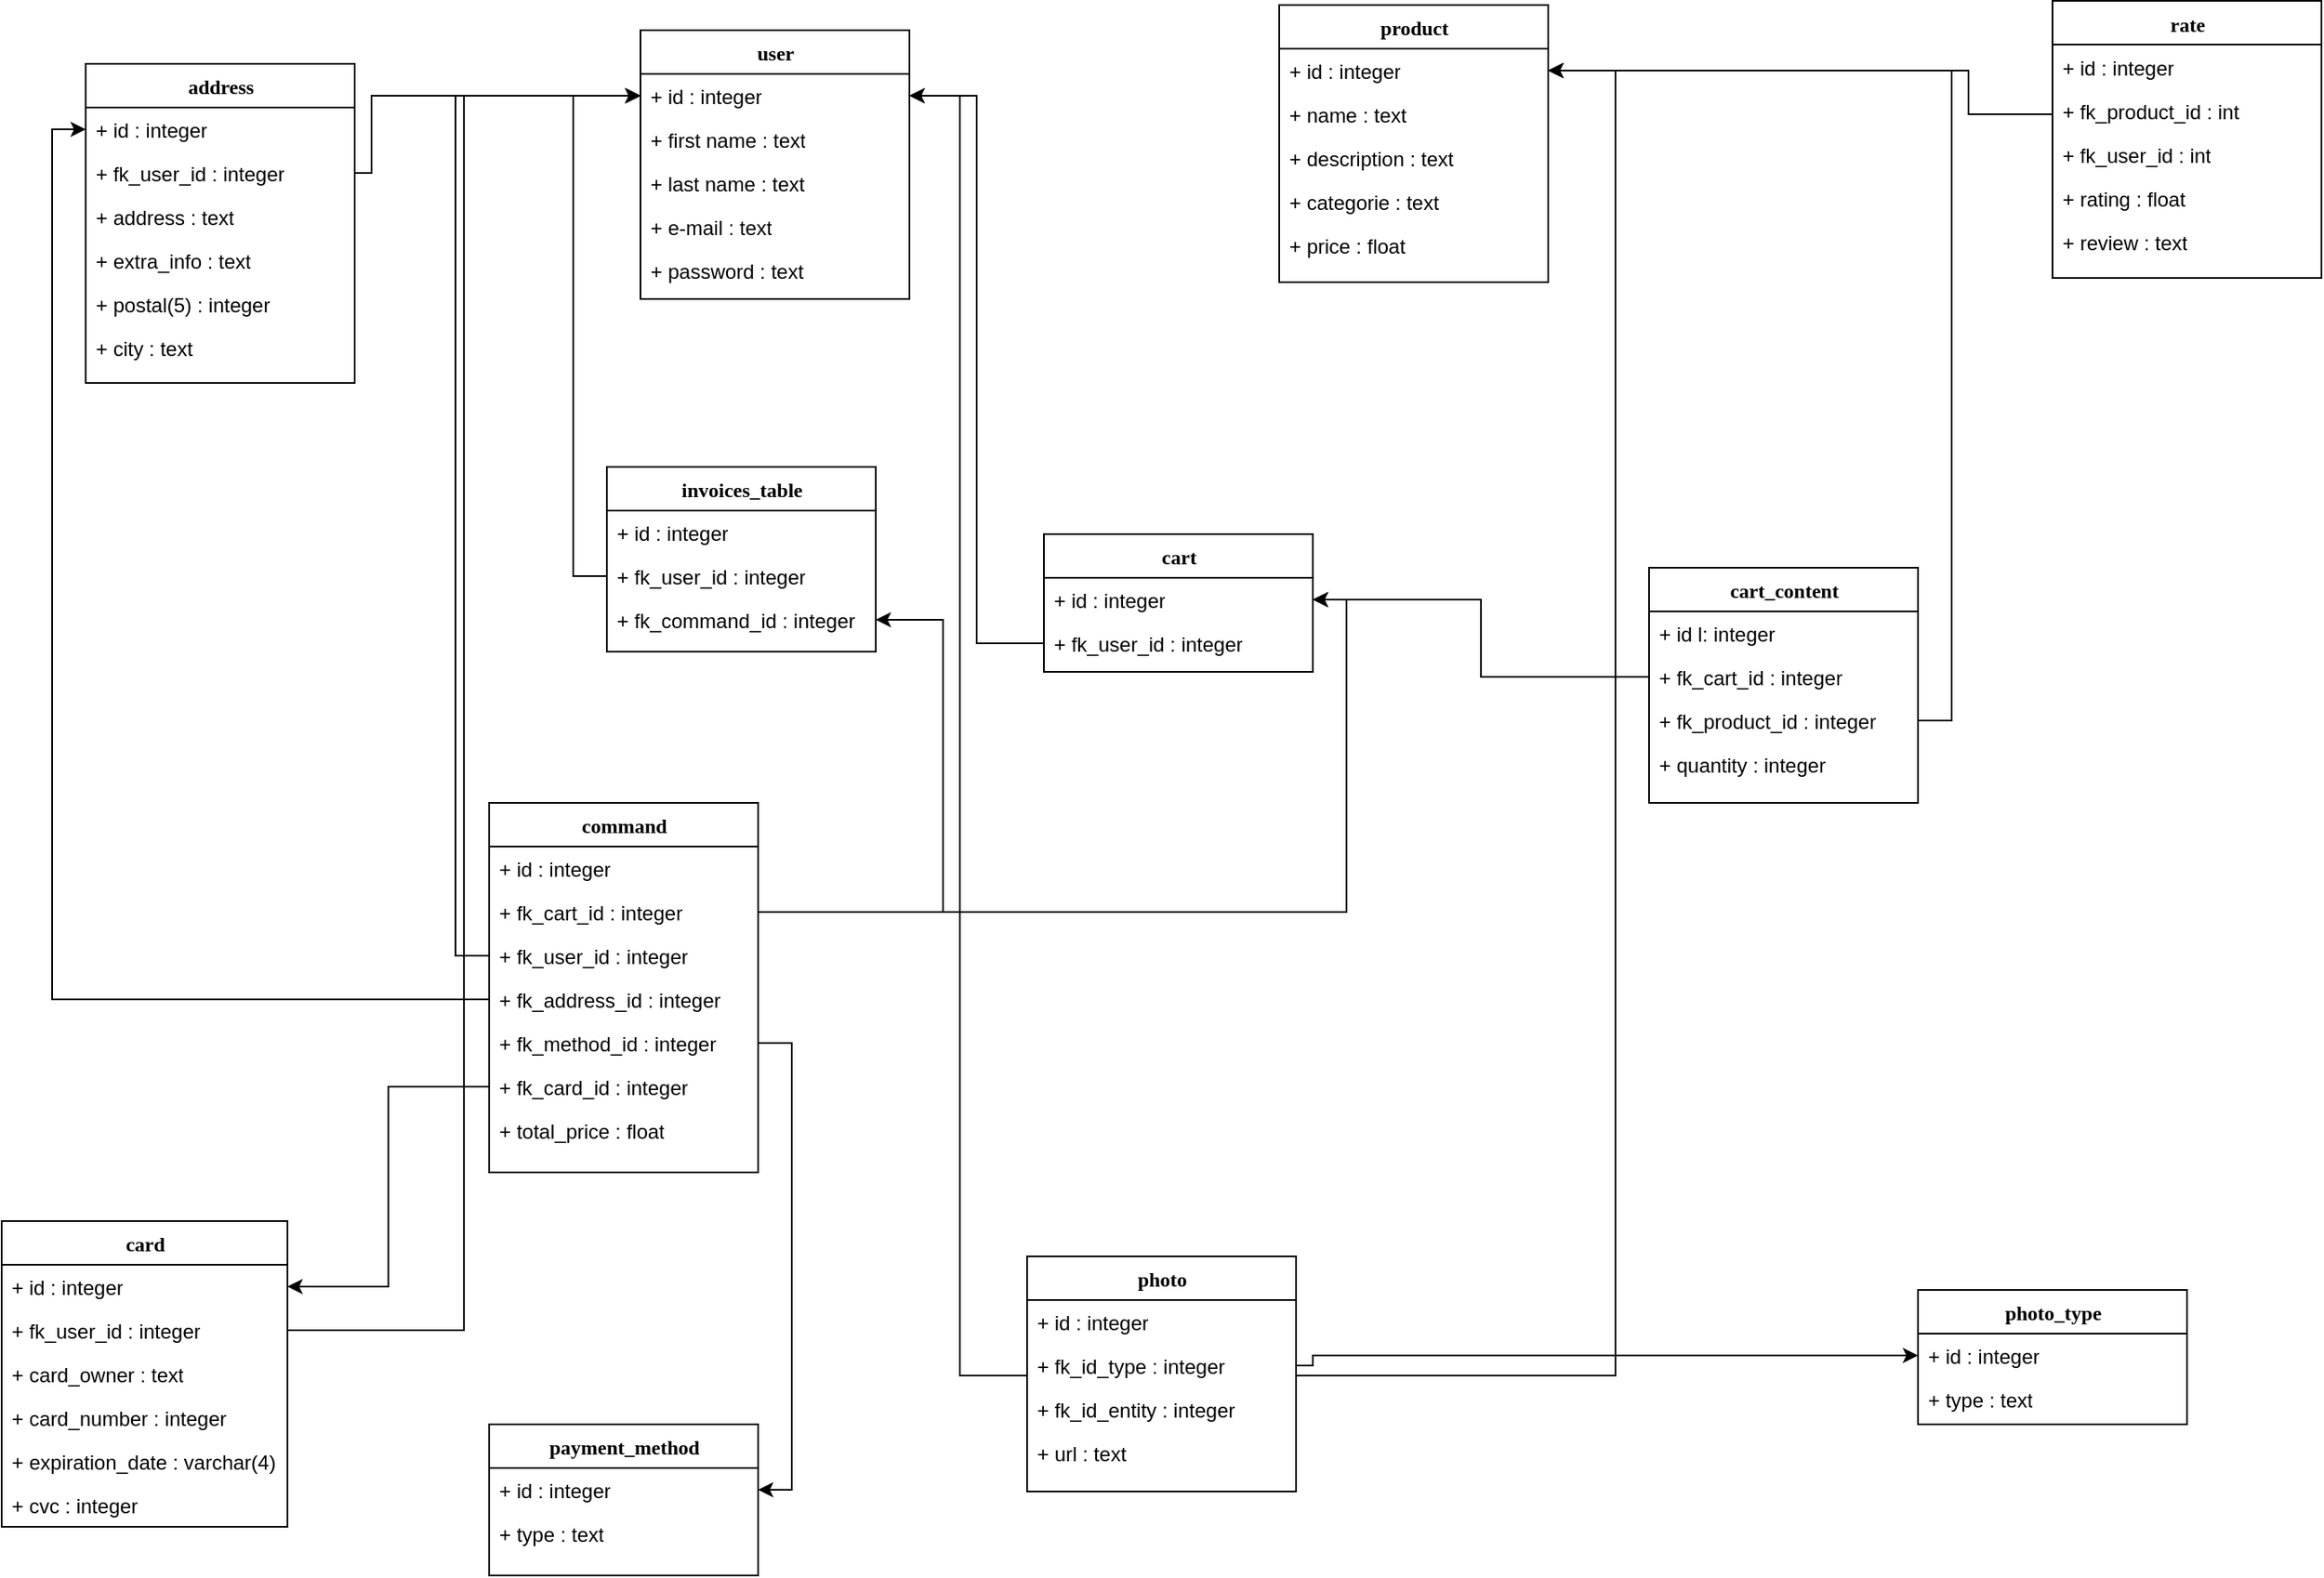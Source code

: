 <mxfile version="24.9.0">
  <diagram name="Page-1" id="9f46799a-70d6-7492-0946-bef42562c5a5">
    <mxGraphModel dx="2093" dy="965" grid="1" gridSize="10" guides="1" tooltips="1" connect="1" arrows="1" fold="1" page="1" pageScale="1" pageWidth="1100" pageHeight="850" background="none" math="0" shadow="0">
      <root>
        <mxCell id="0" />
        <mxCell id="1" parent="0" />
        <mxCell id="78961159f06e98e8-17" value="user" style="swimlane;html=1;fontStyle=1;align=center;verticalAlign=top;childLayout=stackLayout;horizontal=1;startSize=26;horizontalStack=0;resizeParent=1;resizeLast=0;collapsible=1;marginBottom=0;swimlaneFillColor=#ffffff;rounded=0;shadow=0;comic=0;labelBackgroundColor=none;strokeWidth=1;fillColor=none;fontFamily=Verdana;fontSize=12" parent="1" vertex="1">
          <mxGeometry x="430" y="30" width="160" height="160" as="geometry" />
        </mxCell>
        <mxCell id="78961159f06e98e8-21" value="&lt;div&gt;+ id : integer&lt;/div&gt;" style="text;html=1;strokeColor=none;fillColor=none;align=left;verticalAlign=top;spacingLeft=4;spacingRight=4;whiteSpace=wrap;overflow=hidden;rotatable=0;points=[[0,0.5],[1,0.5]];portConstraint=eastwest;" parent="78961159f06e98e8-17" vertex="1">
          <mxGeometry y="26" width="160" height="26" as="geometry" />
        </mxCell>
        <mxCell id="78961159f06e98e8-23" value="+ first name : text" style="text;html=1;strokeColor=none;fillColor=none;align=left;verticalAlign=top;spacingLeft=4;spacingRight=4;whiteSpace=wrap;overflow=hidden;rotatable=0;points=[[0,0.5],[1,0.5]];portConstraint=eastwest;" parent="78961159f06e98e8-17" vertex="1">
          <mxGeometry y="52" width="160" height="26" as="geometry" />
        </mxCell>
        <mxCell id="78961159f06e98e8-25" value="+ last name : text&lt;div&gt;&lt;br&gt;&lt;/div&gt;" style="text;html=1;strokeColor=none;fillColor=none;align=left;verticalAlign=top;spacingLeft=4;spacingRight=4;whiteSpace=wrap;overflow=hidden;rotatable=0;points=[[0,0.5],[1,0.5]];portConstraint=eastwest;" parent="78961159f06e98e8-17" vertex="1">
          <mxGeometry y="78" width="160" height="26" as="geometry" />
        </mxCell>
        <mxCell id="78961159f06e98e8-26" value="+ e-mail : text&lt;div&gt;&lt;br&gt;&lt;/div&gt;" style="text;html=1;strokeColor=none;fillColor=none;align=left;verticalAlign=top;spacingLeft=4;spacingRight=4;whiteSpace=wrap;overflow=hidden;rotatable=0;points=[[0,0.5],[1,0.5]];portConstraint=eastwest;" parent="78961159f06e98e8-17" vertex="1">
          <mxGeometry y="104" width="160" height="26" as="geometry" />
        </mxCell>
        <mxCell id="78961159f06e98e8-24" value="+ password : text&lt;div&gt;&lt;br&gt;&lt;/div&gt;" style="text;html=1;strokeColor=none;fillColor=none;align=left;verticalAlign=top;spacingLeft=4;spacingRight=4;whiteSpace=wrap;overflow=hidden;rotatable=0;points=[[0,0.5],[1,0.5]];portConstraint=eastwest;" parent="78961159f06e98e8-17" vertex="1">
          <mxGeometry y="130" width="160" height="26" as="geometry" />
        </mxCell>
        <mxCell id="78961159f06e98e8-30" value="address" style="swimlane;html=1;fontStyle=1;align=center;verticalAlign=top;childLayout=stackLayout;horizontal=1;startSize=26;horizontalStack=0;resizeParent=1;resizeLast=0;collapsible=1;marginBottom=0;swimlaneFillColor=#ffffff;rounded=0;shadow=0;comic=0;labelBackgroundColor=none;strokeWidth=1;fillColor=none;fontFamily=Verdana;fontSize=12" parent="1" vertex="1">
          <mxGeometry x="100" y="50" width="160" height="190" as="geometry" />
        </mxCell>
        <mxCell id="ERbrOwS0un_J-ygrd0kD-2" value="+ id : integer" style="text;html=1;strokeColor=none;fillColor=none;align=left;verticalAlign=top;spacingLeft=4;spacingRight=4;whiteSpace=wrap;overflow=hidden;rotatable=0;points=[[0,0.5],[1,0.5]];portConstraint=eastwest;" parent="78961159f06e98e8-30" vertex="1">
          <mxGeometry y="26" width="160" height="26" as="geometry" />
        </mxCell>
        <mxCell id="ERbrOwS0un_J-ygrd0kD-1" value="+ fk_user_id : integer" style="text;html=1;strokeColor=none;fillColor=none;align=left;verticalAlign=top;spacingLeft=4;spacingRight=4;whiteSpace=wrap;overflow=hidden;rotatable=0;points=[[0,0.5],[1,0.5]];portConstraint=eastwest;" parent="78961159f06e98e8-30" vertex="1">
          <mxGeometry y="52" width="160" height="26" as="geometry" />
        </mxCell>
        <mxCell id="78961159f06e98e8-33" value="+ address : text" style="text;html=1;strokeColor=none;fillColor=none;align=left;verticalAlign=top;spacingLeft=4;spacingRight=4;whiteSpace=wrap;overflow=hidden;rotatable=0;points=[[0,0.5],[1,0.5]];portConstraint=eastwest;" parent="78961159f06e98e8-30" vertex="1">
          <mxGeometry y="78" width="160" height="26" as="geometry" />
        </mxCell>
        <mxCell id="78961159f06e98e8-34" value="+ extra_info : text" style="text;html=1;strokeColor=none;fillColor=none;align=left;verticalAlign=top;spacingLeft=4;spacingRight=4;whiteSpace=wrap;overflow=hidden;rotatable=0;points=[[0,0.5],[1,0.5]];portConstraint=eastwest;" parent="78961159f06e98e8-30" vertex="1">
          <mxGeometry y="104" width="160" height="26" as="geometry" />
        </mxCell>
        <mxCell id="pgennFEI552lnGaMdE7y-3" value="+ postal(5) : integer" style="text;html=1;strokeColor=none;fillColor=none;align=left;verticalAlign=top;spacingLeft=4;spacingRight=4;whiteSpace=wrap;overflow=hidden;rotatable=0;points=[[0,0.5],[1,0.5]];portConstraint=eastwest;" parent="78961159f06e98e8-30" vertex="1">
          <mxGeometry y="130" width="160" height="26" as="geometry" />
        </mxCell>
        <mxCell id="78961159f06e98e8-36" value="+ city : text" style="text;html=1;strokeColor=none;fillColor=none;align=left;verticalAlign=top;spacingLeft=4;spacingRight=4;whiteSpace=wrap;overflow=hidden;rotatable=0;points=[[0,0.5],[1,0.5]];portConstraint=eastwest;" parent="78961159f06e98e8-30" vertex="1">
          <mxGeometry y="156" width="160" height="26" as="geometry" />
        </mxCell>
        <mxCell id="78961159f06e98e8-43" value="product" style="swimlane;html=1;fontStyle=1;align=center;verticalAlign=top;childLayout=stackLayout;horizontal=1;startSize=26;horizontalStack=0;resizeParent=1;resizeLast=0;collapsible=1;marginBottom=0;swimlaneFillColor=#ffffff;rounded=0;shadow=0;comic=0;labelBackgroundColor=none;strokeWidth=1;fillColor=none;fontFamily=Verdana;fontSize=12" parent="1" vertex="1">
          <mxGeometry x="810" y="15" width="160" height="165" as="geometry" />
        </mxCell>
        <mxCell id="78961159f06e98e8-44" value="+ id : integer" style="text;html=1;strokeColor=none;fillColor=none;align=left;verticalAlign=top;spacingLeft=4;spacingRight=4;whiteSpace=wrap;overflow=hidden;rotatable=0;points=[[0,0.5],[1,0.5]];portConstraint=eastwest;" parent="78961159f06e98e8-43" vertex="1">
          <mxGeometry y="26" width="160" height="26" as="geometry" />
        </mxCell>
        <mxCell id="78961159f06e98e8-45" value="+ name : text" style="text;html=1;strokeColor=none;fillColor=none;align=left;verticalAlign=top;spacingLeft=4;spacingRight=4;whiteSpace=wrap;overflow=hidden;rotatable=0;points=[[0,0.5],[1,0.5]];portConstraint=eastwest;" parent="78961159f06e98e8-43" vertex="1">
          <mxGeometry y="52" width="160" height="26" as="geometry" />
        </mxCell>
        <mxCell id="78961159f06e98e8-49" value="+ description : text" style="text;html=1;strokeColor=none;fillColor=none;align=left;verticalAlign=top;spacingLeft=4;spacingRight=4;whiteSpace=wrap;overflow=hidden;rotatable=0;points=[[0,0.5],[1,0.5]];portConstraint=eastwest;" parent="78961159f06e98e8-43" vertex="1">
          <mxGeometry y="78" width="160" height="26" as="geometry" />
        </mxCell>
        <mxCell id="pgennFEI552lnGaMdE7y-4" value="+ categorie : text" style="text;html=1;strokeColor=none;fillColor=none;align=left;verticalAlign=top;spacingLeft=4;spacingRight=4;whiteSpace=wrap;overflow=hidden;rotatable=0;points=[[0,0.5],[1,0.5]];portConstraint=eastwest;" parent="78961159f06e98e8-43" vertex="1">
          <mxGeometry y="104" width="160" height="26" as="geometry" />
        </mxCell>
        <mxCell id="pgennFEI552lnGaMdE7y-5" value="+ price : float" style="text;html=1;strokeColor=none;fillColor=none;align=left;verticalAlign=top;spacingLeft=4;spacingRight=4;whiteSpace=wrap;overflow=hidden;rotatable=0;points=[[0,0.5],[1,0.5]];portConstraint=eastwest;" parent="78961159f06e98e8-43" vertex="1">
          <mxGeometry y="130" width="160" height="26" as="geometry" />
        </mxCell>
        <mxCell id="78961159f06e98e8-56" value="&lt;div&gt;cart&lt;/div&gt;" style="swimlane;html=1;fontStyle=1;align=center;verticalAlign=top;childLayout=stackLayout;horizontal=1;startSize=26;horizontalStack=0;resizeParent=1;resizeLast=0;collapsible=1;marginBottom=0;swimlaneFillColor=#ffffff;rounded=0;shadow=0;comic=0;labelBackgroundColor=none;strokeWidth=1;fillColor=none;fontFamily=Verdana;fontSize=12" parent="1" vertex="1">
          <mxGeometry x="670" y="330" width="160" height="82" as="geometry" />
        </mxCell>
        <mxCell id="78961159f06e98e8-57" value="+ id : integer" style="text;html=1;strokeColor=none;fillColor=none;align=left;verticalAlign=top;spacingLeft=4;spacingRight=4;whiteSpace=wrap;overflow=hidden;rotatable=0;points=[[0,0.5],[1,0.5]];portConstraint=eastwest;" parent="78961159f06e98e8-56" vertex="1">
          <mxGeometry y="26" width="160" height="26" as="geometry" />
        </mxCell>
        <mxCell id="78961159f06e98e8-58" value="+ fk_user_id : integer" style="text;html=1;strokeColor=none;fillColor=none;align=left;verticalAlign=top;spacingLeft=4;spacingRight=4;whiteSpace=wrap;overflow=hidden;rotatable=0;points=[[0,0.5],[1,0.5]];portConstraint=eastwest;" parent="78961159f06e98e8-56" vertex="1">
          <mxGeometry y="52" width="160" height="26" as="geometry" />
        </mxCell>
        <mxCell id="78961159f06e98e8-69" value="command" style="swimlane;html=1;fontStyle=1;align=center;verticalAlign=top;childLayout=stackLayout;horizontal=1;startSize=26;horizontalStack=0;resizeParent=1;resizeLast=0;collapsible=1;marginBottom=0;swimlaneFillColor=#ffffff;rounded=0;shadow=0;comic=0;labelBackgroundColor=none;strokeWidth=1;fillColor=none;fontFamily=Verdana;fontSize=12" parent="1" vertex="1">
          <mxGeometry x="340" y="490" width="160" height="220" as="geometry" />
        </mxCell>
        <mxCell id="78961159f06e98e8-70" value="+ id : integer" style="text;html=1;strokeColor=none;fillColor=none;align=left;verticalAlign=top;spacingLeft=4;spacingRight=4;whiteSpace=wrap;overflow=hidden;rotatable=0;points=[[0,0.5],[1,0.5]];portConstraint=eastwest;" parent="78961159f06e98e8-69" vertex="1">
          <mxGeometry y="26" width="160" height="26" as="geometry" />
        </mxCell>
        <mxCell id="78961159f06e98e8-71" value="+ fk_cart_id : integer" style="text;html=1;strokeColor=none;fillColor=none;align=left;verticalAlign=top;spacingLeft=4;spacingRight=4;whiteSpace=wrap;overflow=hidden;rotatable=0;points=[[0,0.5],[1,0.5]];portConstraint=eastwest;" parent="78961159f06e98e8-69" vertex="1">
          <mxGeometry y="52" width="160" height="26" as="geometry" />
        </mxCell>
        <mxCell id="ERbrOwS0un_J-ygrd0kD-17" value="+ fk_user_id : integer&lt;div&gt;&lt;br&gt;&lt;/div&gt;" style="text;html=1;strokeColor=none;fillColor=none;align=left;verticalAlign=top;spacingLeft=4;spacingRight=4;whiteSpace=wrap;overflow=hidden;rotatable=0;points=[[0,0.5],[1,0.5]];portConstraint=eastwest;" parent="78961159f06e98e8-69" vertex="1">
          <mxGeometry y="78" width="160" height="26" as="geometry" />
        </mxCell>
        <mxCell id="ERbrOwS0un_J-ygrd0kD-19" value="&lt;div&gt;+ fk_address_id : integer&lt;/div&gt;" style="text;html=1;strokeColor=none;fillColor=none;align=left;verticalAlign=top;spacingLeft=4;spacingRight=4;whiteSpace=wrap;overflow=hidden;rotatable=0;points=[[0,0.5],[1,0.5]];portConstraint=eastwest;" parent="78961159f06e98e8-69" vertex="1">
          <mxGeometry y="104" width="160" height="26" as="geometry" />
        </mxCell>
        <mxCell id="-MemDp13WV_agkSLvmEm-72" value="&lt;div&gt;+ fk_method_id : integer&lt;/div&gt;" style="text;html=1;strokeColor=none;fillColor=none;align=left;verticalAlign=top;spacingLeft=4;spacingRight=4;whiteSpace=wrap;overflow=hidden;rotatable=0;points=[[0,0.5],[1,0.5]];portConstraint=eastwest;" parent="78961159f06e98e8-69" vertex="1">
          <mxGeometry y="130" width="160" height="26" as="geometry" />
        </mxCell>
        <mxCell id="78961159f06e98e8-72" value="+ fk_card_id : integer" style="text;html=1;strokeColor=none;fillColor=none;align=left;verticalAlign=top;spacingLeft=4;spacingRight=4;whiteSpace=wrap;overflow=hidden;rotatable=0;points=[[0,0.5],[1,0.5]];portConstraint=eastwest;" parent="78961159f06e98e8-69" vertex="1">
          <mxGeometry y="156" width="160" height="26" as="geometry" />
        </mxCell>
        <mxCell id="yWCXH6LZNxP5Ajy8u_KV-1" value="+ total_price : float" style="text;html=1;strokeColor=none;fillColor=none;align=left;verticalAlign=top;spacingLeft=4;spacingRight=4;whiteSpace=wrap;overflow=hidden;rotatable=0;points=[[0,0.5],[1,0.5]];portConstraint=eastwest;" parent="78961159f06e98e8-69" vertex="1">
          <mxGeometry y="182" width="160" height="26" as="geometry" />
        </mxCell>
        <mxCell id="78961159f06e98e8-82" value="invoices_table" style="swimlane;html=1;fontStyle=1;align=center;verticalAlign=top;childLayout=stackLayout;horizontal=1;startSize=26;horizontalStack=0;resizeParent=1;resizeLast=0;collapsible=1;marginBottom=0;swimlaneFillColor=#ffffff;rounded=0;shadow=0;comic=0;labelBackgroundColor=none;strokeWidth=1;fillColor=none;fontFamily=Verdana;fontSize=12" parent="1" vertex="1">
          <mxGeometry x="410" y="290" width="160" height="110" as="geometry" />
        </mxCell>
        <mxCell id="78961159f06e98e8-83" value="+ id : integer" style="text;html=1;strokeColor=none;fillColor=none;align=left;verticalAlign=top;spacingLeft=4;spacingRight=4;whiteSpace=wrap;overflow=hidden;rotatable=0;points=[[0,0.5],[1,0.5]];portConstraint=eastwest;" parent="78961159f06e98e8-82" vertex="1">
          <mxGeometry y="26" width="160" height="26" as="geometry" />
        </mxCell>
        <mxCell id="78961159f06e98e8-84" value="+ fk_user_id : integer&lt;div&gt;&lt;br&gt;&lt;/div&gt;" style="text;html=1;strokeColor=none;fillColor=none;align=left;verticalAlign=top;spacingLeft=4;spacingRight=4;whiteSpace=wrap;overflow=hidden;rotatable=0;points=[[0,0.5],[1,0.5]];portConstraint=eastwest;" parent="78961159f06e98e8-82" vertex="1">
          <mxGeometry y="52" width="160" height="26" as="geometry" />
        </mxCell>
        <mxCell id="pgennFEI552lnGaMdE7y-1" value="+ fk_command_id : integer" style="text;html=1;strokeColor=none;fillColor=none;align=left;verticalAlign=top;spacingLeft=4;spacingRight=4;whiteSpace=wrap;overflow=hidden;rotatable=0;points=[[0,0.5],[1,0.5]];portConstraint=eastwest;" parent="78961159f06e98e8-82" vertex="1">
          <mxGeometry y="78" width="160" height="26" as="geometry" />
        </mxCell>
        <mxCell id="pgennFEI552lnGaMdE7y-7" value="cart_content" style="swimlane;html=1;fontStyle=1;align=center;verticalAlign=top;childLayout=stackLayout;horizontal=1;startSize=26;horizontalStack=0;resizeParent=1;resizeLast=0;collapsible=1;marginBottom=0;swimlaneFillColor=#ffffff;rounded=0;shadow=0;comic=0;labelBackgroundColor=none;strokeWidth=1;fillColor=none;fontFamily=Verdana;fontSize=12" parent="1" vertex="1">
          <mxGeometry x="1030" y="350" width="160" height="140" as="geometry" />
        </mxCell>
        <mxCell id="pgennFEI552lnGaMdE7y-8" value="+ id l: integer" style="text;html=1;strokeColor=none;fillColor=none;align=left;verticalAlign=top;spacingLeft=4;spacingRight=4;whiteSpace=wrap;overflow=hidden;rotatable=0;points=[[0,0.5],[1,0.5]];portConstraint=eastwest;" parent="pgennFEI552lnGaMdE7y-7" vertex="1">
          <mxGeometry y="26" width="160" height="26" as="geometry" />
        </mxCell>
        <mxCell id="pgennFEI552lnGaMdE7y-9" value="+ fk_cart_id : integer" style="text;html=1;strokeColor=none;fillColor=none;align=left;verticalAlign=top;spacingLeft=4;spacingRight=4;whiteSpace=wrap;overflow=hidden;rotatable=0;points=[[0,0.5],[1,0.5]];portConstraint=eastwest;" parent="pgennFEI552lnGaMdE7y-7" vertex="1">
          <mxGeometry y="52" width="160" height="26" as="geometry" />
        </mxCell>
        <mxCell id="pgennFEI552lnGaMdE7y-16" value="+ fk_product_id : integer" style="text;html=1;strokeColor=none;fillColor=none;align=left;verticalAlign=top;spacingLeft=4;spacingRight=4;whiteSpace=wrap;overflow=hidden;rotatable=0;points=[[0,0.5],[1,0.5]];portConstraint=eastwest;" parent="pgennFEI552lnGaMdE7y-7" vertex="1">
          <mxGeometry y="78" width="160" height="26" as="geometry" />
        </mxCell>
        <mxCell id="pgennFEI552lnGaMdE7y-17" value="+ quantity : integer" style="text;html=1;strokeColor=none;fillColor=none;align=left;verticalAlign=top;spacingLeft=4;spacingRight=4;whiteSpace=wrap;overflow=hidden;rotatable=0;points=[[0,0.5],[1,0.5]];portConstraint=eastwest;" parent="pgennFEI552lnGaMdE7y-7" vertex="1">
          <mxGeometry y="104" width="160" height="26" as="geometry" />
        </mxCell>
        <mxCell id="ERbrOwS0un_J-ygrd0kD-4" style="edgeStyle=orthogonalEdgeStyle;rounded=0;orthogonalLoop=1;jettySize=auto;html=1;exitX=1;exitY=0.5;exitDx=0;exitDy=0;entryX=0;entryY=0.5;entryDx=0;entryDy=0;" parent="1" source="ERbrOwS0un_J-ygrd0kD-1" target="78961159f06e98e8-21" edge="1">
          <mxGeometry relative="1" as="geometry">
            <Array as="points">
              <mxPoint x="270" y="69" />
            </Array>
          </mxGeometry>
        </mxCell>
        <mxCell id="ERbrOwS0un_J-ygrd0kD-6" style="edgeStyle=orthogonalEdgeStyle;rounded=0;orthogonalLoop=1;jettySize=auto;html=1;exitX=0;exitY=0.5;exitDx=0;exitDy=0;entryX=1;entryY=0.5;entryDx=0;entryDy=0;" parent="1" source="78961159f06e98e8-58" target="78961159f06e98e8-21" edge="1">
          <mxGeometry relative="1" as="geometry" />
        </mxCell>
        <mxCell id="ERbrOwS0un_J-ygrd0kD-8" style="edgeStyle=orthogonalEdgeStyle;rounded=0;orthogonalLoop=1;jettySize=auto;html=1;exitX=0;exitY=0.5;exitDx=0;exitDy=0;entryX=1;entryY=0.5;entryDx=0;entryDy=0;" parent="1" source="pgennFEI552lnGaMdE7y-9" target="78961159f06e98e8-57" edge="1">
          <mxGeometry relative="1" as="geometry" />
        </mxCell>
        <mxCell id="ERbrOwS0un_J-ygrd0kD-9" style="edgeStyle=orthogonalEdgeStyle;rounded=0;orthogonalLoop=1;jettySize=auto;html=1;exitX=1;exitY=0.5;exitDx=0;exitDy=0;entryX=1;entryY=0.5;entryDx=0;entryDy=0;" parent="1" source="pgennFEI552lnGaMdE7y-16" target="78961159f06e98e8-44" edge="1">
          <mxGeometry relative="1" as="geometry" />
        </mxCell>
        <mxCell id="ERbrOwS0un_J-ygrd0kD-13" style="edgeStyle=orthogonalEdgeStyle;rounded=0;orthogonalLoop=1;jettySize=auto;html=1;exitX=1;exitY=0.5;exitDx=0;exitDy=0;entryX=1;entryY=0.5;entryDx=0;entryDy=0;" parent="1" source="78961159f06e98e8-71" target="pgennFEI552lnGaMdE7y-1" edge="1">
          <mxGeometry relative="1" as="geometry">
            <Array as="points">
              <mxPoint x="610" y="555" />
              <mxPoint x="610" y="381" />
            </Array>
          </mxGeometry>
        </mxCell>
        <mxCell id="ERbrOwS0un_J-ygrd0kD-18" style="edgeStyle=orthogonalEdgeStyle;rounded=0;orthogonalLoop=1;jettySize=auto;html=1;exitX=0;exitY=0.5;exitDx=0;exitDy=0;entryX=0;entryY=0.5;entryDx=0;entryDy=0;" parent="1" source="ERbrOwS0un_J-ygrd0kD-17" target="78961159f06e98e8-21" edge="1">
          <mxGeometry relative="1" as="geometry" />
        </mxCell>
        <mxCell id="-MemDp13WV_agkSLvmEm-2" style="edgeStyle=orthogonalEdgeStyle;rounded=0;orthogonalLoop=1;jettySize=auto;html=1;exitX=1;exitY=0.5;exitDx=0;exitDy=0;entryX=1;entryY=0.5;entryDx=0;entryDy=0;" parent="1" source="78961159f06e98e8-71" target="78961159f06e98e8-57" edge="1">
          <mxGeometry relative="1" as="geometry" />
        </mxCell>
        <mxCell id="-MemDp13WV_agkSLvmEm-3" style="edgeStyle=orthogonalEdgeStyle;rounded=0;orthogonalLoop=1;jettySize=auto;html=1;exitX=0;exitY=0.5;exitDx=0;exitDy=0;entryX=0;entryY=0.5;entryDx=0;entryDy=0;" parent="1" source="78961159f06e98e8-84" target="78961159f06e98e8-21" edge="1">
          <mxGeometry relative="1" as="geometry" />
        </mxCell>
        <mxCell id="-MemDp13WV_agkSLvmEm-27" value="photo" style="swimlane;html=1;fontStyle=1;align=center;verticalAlign=top;childLayout=stackLayout;horizontal=1;startSize=26;horizontalStack=0;resizeParent=1;resizeLast=0;collapsible=1;marginBottom=0;swimlaneFillColor=#ffffff;rounded=0;shadow=0;comic=0;labelBackgroundColor=none;strokeWidth=1;fillColor=none;fontFamily=Verdana;fontSize=12" parent="1" vertex="1">
          <mxGeometry x="660" y="760" width="160" height="140" as="geometry" />
        </mxCell>
        <mxCell id="-MemDp13WV_agkSLvmEm-28" value="+ id : integer" style="text;html=1;strokeColor=none;fillColor=none;align=left;verticalAlign=top;spacingLeft=4;spacingRight=4;whiteSpace=wrap;overflow=hidden;rotatable=0;points=[[0,0.5],[1,0.5]];portConstraint=eastwest;" parent="-MemDp13WV_agkSLvmEm-27" vertex="1">
          <mxGeometry y="26" width="160" height="26" as="geometry" />
        </mxCell>
        <mxCell id="-MemDp13WV_agkSLvmEm-29" value="+ fk_id_type : integer" style="text;html=1;strokeColor=none;fillColor=none;align=left;verticalAlign=top;spacingLeft=4;spacingRight=4;whiteSpace=wrap;overflow=hidden;rotatable=0;points=[[0,0.5],[1,0.5]];portConstraint=eastwest;" parent="-MemDp13WV_agkSLvmEm-27" vertex="1">
          <mxGeometry y="52" width="160" height="26" as="geometry" />
        </mxCell>
        <mxCell id="-MemDp13WV_agkSLvmEm-30" value="&lt;div&gt;+ fk_id_entity : integer&lt;/div&gt;" style="text;html=1;strokeColor=none;fillColor=none;align=left;verticalAlign=top;spacingLeft=4;spacingRight=4;whiteSpace=wrap;overflow=hidden;rotatable=0;points=[[0,0.5],[1,0.5]];portConstraint=eastwest;" parent="-MemDp13WV_agkSLvmEm-27" vertex="1">
          <mxGeometry y="78" width="160" height="26" as="geometry" />
        </mxCell>
        <mxCell id="-MemDp13WV_agkSLvmEm-52" value="+ url : text" style="text;html=1;strokeColor=none;fillColor=none;align=left;verticalAlign=top;spacingLeft=4;spacingRight=4;whiteSpace=wrap;overflow=hidden;rotatable=0;points=[[0,0.5],[1,0.5]];portConstraint=eastwest;" parent="-MemDp13WV_agkSLvmEm-27" vertex="1">
          <mxGeometry y="104" width="160" height="26" as="geometry" />
        </mxCell>
        <mxCell id="-MemDp13WV_agkSLvmEm-39" style="edgeStyle=orthogonalEdgeStyle;rounded=0;orthogonalLoop=1;jettySize=auto;html=1;exitX=1;exitY=0.5;exitDx=0;exitDy=0;entryX=1;entryY=0.5;entryDx=0;entryDy=0;" parent="1" source="-MemDp13WV_agkSLvmEm-30" target="78961159f06e98e8-44" edge="1">
          <mxGeometry relative="1" as="geometry">
            <Array as="points">
              <mxPoint x="1010" y="831" />
              <mxPoint x="1010" y="54" />
            </Array>
          </mxGeometry>
        </mxCell>
        <mxCell id="-MemDp13WV_agkSLvmEm-40" style="edgeStyle=orthogonalEdgeStyle;rounded=0;orthogonalLoop=1;jettySize=auto;html=1;exitX=0;exitY=0.5;exitDx=0;exitDy=0;entryX=1;entryY=0.5;entryDx=0;entryDy=0;" parent="1" source="-MemDp13WV_agkSLvmEm-30" target="78961159f06e98e8-21" edge="1">
          <mxGeometry relative="1" as="geometry">
            <Array as="points">
              <mxPoint x="620" y="831" />
              <mxPoint x="620" y="69" />
            </Array>
          </mxGeometry>
        </mxCell>
        <mxCell id="-MemDp13WV_agkSLvmEm-41" value="photo_type&lt;div&gt;&lt;br&gt;&lt;/div&gt;" style="swimlane;html=1;fontStyle=1;align=center;verticalAlign=top;childLayout=stackLayout;horizontal=1;startSize=26;horizontalStack=0;resizeParent=1;resizeLast=0;collapsible=1;marginBottom=0;swimlaneFillColor=#ffffff;rounded=0;shadow=0;comic=0;labelBackgroundColor=none;strokeWidth=1;fillColor=none;fontFamily=Verdana;fontSize=12" parent="1" vertex="1">
          <mxGeometry x="1190" y="780" width="160" height="80" as="geometry" />
        </mxCell>
        <mxCell id="-MemDp13WV_agkSLvmEm-42" value="+ id : integer" style="text;html=1;strokeColor=none;fillColor=none;align=left;verticalAlign=top;spacingLeft=4;spacingRight=4;whiteSpace=wrap;overflow=hidden;rotatable=0;points=[[0,0.5],[1,0.5]];portConstraint=eastwest;" parent="-MemDp13WV_agkSLvmEm-41" vertex="1">
          <mxGeometry y="26" width="160" height="26" as="geometry" />
        </mxCell>
        <mxCell id="-MemDp13WV_agkSLvmEm-51" value="+ type : text" style="text;html=1;strokeColor=none;fillColor=none;align=left;verticalAlign=top;spacingLeft=4;spacingRight=4;whiteSpace=wrap;overflow=hidden;rotatable=0;points=[[0,0.5],[1,0.5]];portConstraint=eastwest;" parent="-MemDp13WV_agkSLvmEm-41" vertex="1">
          <mxGeometry y="52" width="160" height="26" as="geometry" />
        </mxCell>
        <mxCell id="-MemDp13WV_agkSLvmEm-50" style="edgeStyle=orthogonalEdgeStyle;rounded=0;orthogonalLoop=1;jettySize=auto;html=1;exitX=1;exitY=0.5;exitDx=0;exitDy=0;entryX=0;entryY=0.5;entryDx=0;entryDy=0;" parent="1" source="-MemDp13WV_agkSLvmEm-29" target="-MemDp13WV_agkSLvmEm-42" edge="1">
          <mxGeometry relative="1" as="geometry">
            <mxPoint x="890" y="925" as="targetPoint" />
            <Array as="points">
              <mxPoint x="830" y="819" />
            </Array>
          </mxGeometry>
        </mxCell>
        <mxCell id="-MemDp13WV_agkSLvmEm-53" value="&lt;div&gt;rate&lt;/div&gt;" style="swimlane;html=1;fontStyle=1;align=center;verticalAlign=top;childLayout=stackLayout;horizontal=1;startSize=26;horizontalStack=0;resizeParent=1;resizeLast=0;collapsible=1;marginBottom=0;swimlaneFillColor=#ffffff;rounded=0;shadow=0;comic=0;labelBackgroundColor=none;strokeWidth=1;fillColor=none;fontFamily=Verdana;fontSize=12" parent="1" vertex="1">
          <mxGeometry x="1270" y="12.5" width="160" height="165" as="geometry" />
        </mxCell>
        <mxCell id="-MemDp13WV_agkSLvmEm-54" value="+ id : integer" style="text;html=1;strokeColor=none;fillColor=none;align=left;verticalAlign=top;spacingLeft=4;spacingRight=4;whiteSpace=wrap;overflow=hidden;rotatable=0;points=[[0,0.5],[1,0.5]];portConstraint=eastwest;" parent="-MemDp13WV_agkSLvmEm-53" vertex="1">
          <mxGeometry y="26" width="160" height="26" as="geometry" />
        </mxCell>
        <mxCell id="-MemDp13WV_agkSLvmEm-55" value="+ fk_product_id : int" style="text;html=1;strokeColor=none;fillColor=none;align=left;verticalAlign=top;spacingLeft=4;spacingRight=4;whiteSpace=wrap;overflow=hidden;rotatable=0;points=[[0,0.5],[1,0.5]];portConstraint=eastwest;" parent="-MemDp13WV_agkSLvmEm-53" vertex="1">
          <mxGeometry y="52" width="160" height="26" as="geometry" />
        </mxCell>
        <mxCell id="yWCXH6LZNxP5Ajy8u_KV-22" value="+ fk_user_id : int" style="text;html=1;strokeColor=none;fillColor=none;align=left;verticalAlign=top;spacingLeft=4;spacingRight=4;whiteSpace=wrap;overflow=hidden;rotatable=0;points=[[0,0.5],[1,0.5]];portConstraint=eastwest;" parent="-MemDp13WV_agkSLvmEm-53" vertex="1">
          <mxGeometry y="78" width="160" height="26" as="geometry" />
        </mxCell>
        <mxCell id="-MemDp13WV_agkSLvmEm-56" value="+ rating : float&lt;div&gt;&lt;br&gt;&lt;/div&gt;" style="text;html=1;strokeColor=none;fillColor=none;align=left;verticalAlign=top;spacingLeft=4;spacingRight=4;whiteSpace=wrap;overflow=hidden;rotatable=0;points=[[0,0.5],[1,0.5]];portConstraint=eastwest;" parent="-MemDp13WV_agkSLvmEm-53" vertex="1">
          <mxGeometry y="104" width="160" height="26" as="geometry" />
        </mxCell>
        <mxCell id="-MemDp13WV_agkSLvmEm-57" value="+ review : text" style="text;html=1;strokeColor=none;fillColor=none;align=left;verticalAlign=top;spacingLeft=4;spacingRight=4;whiteSpace=wrap;overflow=hidden;rotatable=0;points=[[0,0.5],[1,0.5]];portConstraint=eastwest;" parent="-MemDp13WV_agkSLvmEm-53" vertex="1">
          <mxGeometry y="130" width="160" height="26" as="geometry" />
        </mxCell>
        <mxCell id="-MemDp13WV_agkSLvmEm-63" style="edgeStyle=orthogonalEdgeStyle;rounded=0;orthogonalLoop=1;jettySize=auto;html=1;exitX=0;exitY=0.5;exitDx=0;exitDy=0;entryX=1;entryY=0.5;entryDx=0;entryDy=0;" parent="1" source="-MemDp13WV_agkSLvmEm-55" target="78961159f06e98e8-44" edge="1">
          <mxGeometry relative="1" as="geometry">
            <Array as="points">
              <mxPoint x="1220" y="80" />
              <mxPoint x="1220" y="54" />
            </Array>
          </mxGeometry>
        </mxCell>
        <mxCell id="-MemDp13WV_agkSLvmEm-64" value="payment_method" style="swimlane;html=1;fontStyle=1;align=center;verticalAlign=top;childLayout=stackLayout;horizontal=1;startSize=26;horizontalStack=0;resizeParent=1;resizeLast=0;collapsible=1;marginBottom=0;swimlaneFillColor=#ffffff;rounded=0;shadow=0;comic=0;labelBackgroundColor=none;strokeWidth=1;fillColor=none;fontFamily=Verdana;fontSize=12" parent="1" vertex="1">
          <mxGeometry x="340" y="860" width="160" height="90" as="geometry" />
        </mxCell>
        <mxCell id="-MemDp13WV_agkSLvmEm-65" value="+ id : integer" style="text;html=1;strokeColor=none;fillColor=none;align=left;verticalAlign=top;spacingLeft=4;spacingRight=4;whiteSpace=wrap;overflow=hidden;rotatable=0;points=[[0,0.5],[1,0.5]];portConstraint=eastwest;" parent="-MemDp13WV_agkSLvmEm-64" vertex="1">
          <mxGeometry y="26" width="160" height="26" as="geometry" />
        </mxCell>
        <mxCell id="-MemDp13WV_agkSLvmEm-66" value="+ type : text" style="text;html=1;strokeColor=none;fillColor=none;align=left;verticalAlign=top;spacingLeft=4;spacingRight=4;whiteSpace=wrap;overflow=hidden;rotatable=0;points=[[0,0.5],[1,0.5]];portConstraint=eastwest;" parent="-MemDp13WV_agkSLvmEm-64" vertex="1">
          <mxGeometry y="52" width="160" height="26" as="geometry" />
        </mxCell>
        <mxCell id="yWCXH6LZNxP5Ajy8u_KV-2" value="card" style="swimlane;html=1;fontStyle=1;align=center;verticalAlign=top;childLayout=stackLayout;horizontal=1;startSize=26;horizontalStack=0;resizeParent=1;resizeLast=0;collapsible=1;marginBottom=0;swimlaneFillColor=#ffffff;rounded=0;shadow=0;comic=0;labelBackgroundColor=none;strokeWidth=1;fillColor=none;fontFamily=Verdana;fontSize=12" parent="1" vertex="1">
          <mxGeometry x="50" y="739" width="170" height="182" as="geometry" />
        </mxCell>
        <mxCell id="yWCXH6LZNxP5Ajy8u_KV-3" value="+ id : integer" style="text;html=1;strokeColor=none;fillColor=none;align=left;verticalAlign=top;spacingLeft=4;spacingRight=4;whiteSpace=wrap;overflow=hidden;rotatable=0;points=[[0,0.5],[1,0.5]];portConstraint=eastwest;" parent="yWCXH6LZNxP5Ajy8u_KV-2" vertex="1">
          <mxGeometry y="26" width="170" height="26" as="geometry" />
        </mxCell>
        <mxCell id="7uRq7DVBjvP5lQklM8nD-2" value="+ fk_user_id : integer" style="text;html=1;strokeColor=none;fillColor=none;align=left;verticalAlign=top;spacingLeft=4;spacingRight=4;whiteSpace=wrap;overflow=hidden;rotatable=0;points=[[0,0.5],[1,0.5]];portConstraint=eastwest;" vertex="1" parent="yWCXH6LZNxP5Ajy8u_KV-2">
          <mxGeometry y="52" width="170" height="26" as="geometry" />
        </mxCell>
        <mxCell id="yWCXH6LZNxP5Ajy8u_KV-15" value="+ card_owner : text" style="text;html=1;strokeColor=none;fillColor=none;align=left;verticalAlign=top;spacingLeft=4;spacingRight=4;whiteSpace=wrap;overflow=hidden;rotatable=0;points=[[0,0.5],[1,0.5]];portConstraint=eastwest;" parent="yWCXH6LZNxP5Ajy8u_KV-2" vertex="1">
          <mxGeometry y="78" width="170" height="26" as="geometry" />
        </mxCell>
        <mxCell id="yWCXH6LZNxP5Ajy8u_KV-13" value="+ card_number : integer" style="text;html=1;strokeColor=none;fillColor=none;align=left;verticalAlign=top;spacingLeft=4;spacingRight=4;whiteSpace=wrap;overflow=hidden;rotatable=0;points=[[0,0.5],[1,0.5]];portConstraint=eastwest;" parent="yWCXH6LZNxP5Ajy8u_KV-2" vertex="1">
          <mxGeometry y="104" width="170" height="26" as="geometry" />
        </mxCell>
        <mxCell id="yWCXH6LZNxP5Ajy8u_KV-17" value="+ expiration_date : varchar(4)" style="text;html=1;strokeColor=none;fillColor=none;align=left;verticalAlign=top;spacingLeft=4;spacingRight=4;whiteSpace=wrap;overflow=hidden;rotatable=0;points=[[0,0.5],[1,0.5]];portConstraint=eastwest;" parent="yWCXH6LZNxP5Ajy8u_KV-2" vertex="1">
          <mxGeometry y="130" width="170" height="26" as="geometry" />
        </mxCell>
        <mxCell id="yWCXH6LZNxP5Ajy8u_KV-4" value="+ cvc : integer" style="text;html=1;strokeColor=none;fillColor=none;align=left;verticalAlign=top;spacingLeft=4;spacingRight=4;whiteSpace=wrap;overflow=hidden;rotatable=0;points=[[0,0.5],[1,0.5]];portConstraint=eastwest;" parent="yWCXH6LZNxP5Ajy8u_KV-2" vertex="1">
          <mxGeometry y="156" width="170" height="26" as="geometry" />
        </mxCell>
        <mxCell id="yWCXH6LZNxP5Ajy8u_KV-19" style="edgeStyle=orthogonalEdgeStyle;rounded=0;orthogonalLoop=1;jettySize=auto;html=1;entryX=1;entryY=0.5;entryDx=0;entryDy=0;exitX=0;exitY=0.5;exitDx=0;exitDy=0;" parent="1" source="78961159f06e98e8-72" target="yWCXH6LZNxP5Ajy8u_KV-3" edge="1">
          <mxGeometry relative="1" as="geometry">
            <mxPoint x="340" y="685" as="sourcePoint" />
          </mxGeometry>
        </mxCell>
        <mxCell id="yWCXH6LZNxP5Ajy8u_KV-20" style="edgeStyle=orthogonalEdgeStyle;rounded=0;orthogonalLoop=1;jettySize=auto;html=1;exitX=0;exitY=0.5;exitDx=0;exitDy=0;entryX=0;entryY=0.5;entryDx=0;entryDy=0;" parent="1" source="ERbrOwS0un_J-ygrd0kD-19" target="ERbrOwS0un_J-ygrd0kD-2" edge="1">
          <mxGeometry relative="1" as="geometry" />
        </mxCell>
        <mxCell id="yWCXH6LZNxP5Ajy8u_KV-21" style="edgeStyle=orthogonalEdgeStyle;rounded=0;orthogonalLoop=1;jettySize=auto;html=1;exitX=1;exitY=0.5;exitDx=0;exitDy=0;entryX=1;entryY=0.5;entryDx=0;entryDy=0;" parent="1" source="-MemDp13WV_agkSLvmEm-72" target="-MemDp13WV_agkSLvmEm-65" edge="1">
          <mxGeometry relative="1" as="geometry" />
        </mxCell>
        <mxCell id="7uRq7DVBjvP5lQklM8nD-3" style="edgeStyle=orthogonalEdgeStyle;rounded=0;orthogonalLoop=1;jettySize=auto;html=1;exitX=1;exitY=0.5;exitDx=0;exitDy=0;entryX=0;entryY=0.5;entryDx=0;entryDy=0;" edge="1" parent="1" source="7uRq7DVBjvP5lQklM8nD-2" target="78961159f06e98e8-21">
          <mxGeometry relative="1" as="geometry">
            <mxPoint x="380" y="220" as="targetPoint" />
          </mxGeometry>
        </mxCell>
      </root>
    </mxGraphModel>
  </diagram>
</mxfile>
